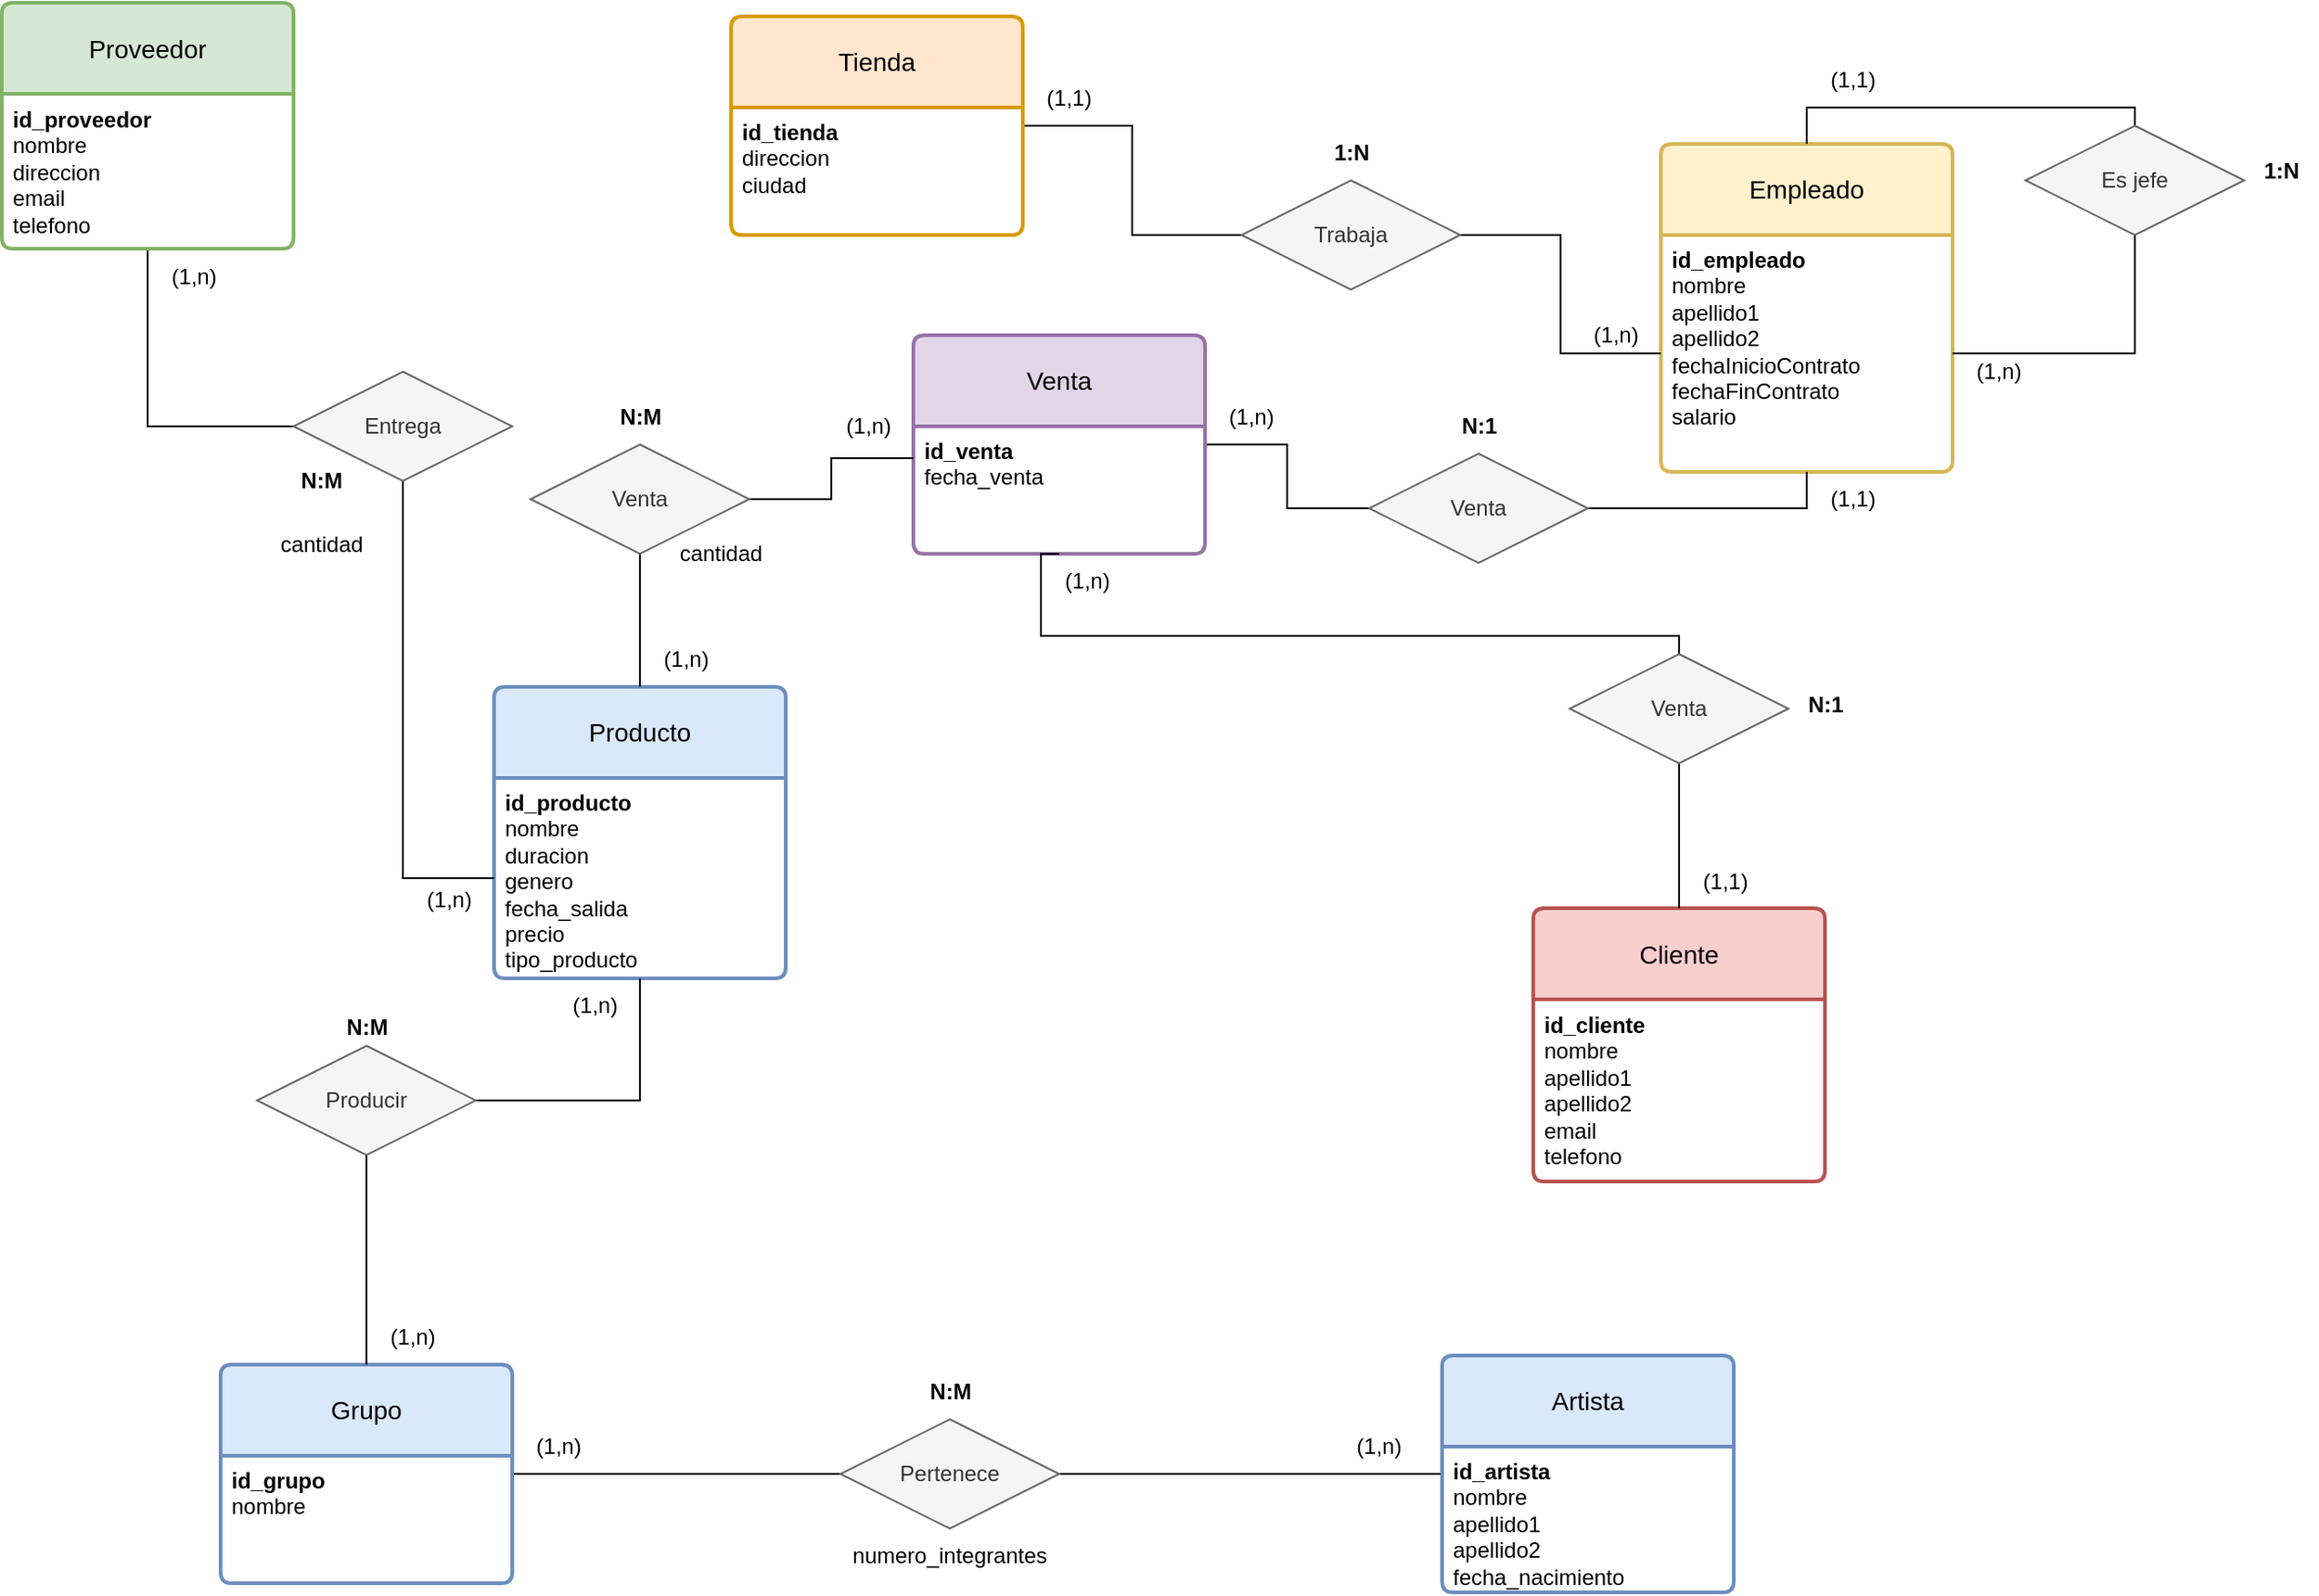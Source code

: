 <mxfile version="24.2.5" type="google">
  <diagram name="Página-1" id="k2XuG3Ey93q96iyyS9G8">
    <mxGraphModel grid="1" page="1" gridSize="10" guides="1" tooltips="1" connect="1" arrows="1" fold="1" pageScale="1" pageWidth="827" pageHeight="1169" math="0" shadow="0">
      <root>
        <mxCell id="0" />
        <mxCell id="1" parent="0" />
        <mxCell id="eeAdCm3svrh5lcGqw4RD-11" value="Empleado" style="swimlane;childLayout=stackLayout;horizontal=1;startSize=50;horizontalStack=0;rounded=1;fontSize=14;fontStyle=0;strokeWidth=2;resizeParent=0;resizeLast=1;shadow=0;dashed=0;align=center;arcSize=4;whiteSpace=wrap;html=1;fillColor=#fff2cc;strokeColor=#d6b656;" vertex="1" parent="1">
          <mxGeometry x="930" y="90" width="160" height="180" as="geometry" />
        </mxCell>
        <mxCell id="eeAdCm3svrh5lcGqw4RD-12" value="&lt;b&gt;id_empleado&lt;br&gt;&lt;/b&gt;nombre&lt;br&gt;apellido1&lt;br&gt;apellido2&lt;br&gt;fechaInicioContrato&lt;br&gt;fechaFinContrato&lt;br&gt;salario" style="align=left;strokeColor=none;fillColor=none;spacingLeft=4;fontSize=12;verticalAlign=top;resizable=0;rotatable=0;part=1;html=1;" vertex="1" parent="eeAdCm3svrh5lcGqw4RD-11">
          <mxGeometry y="50" width="160" height="130" as="geometry" />
        </mxCell>
        <mxCell id="eeAdCm3svrh5lcGqw4RD-67" style="edgeStyle=orthogonalEdgeStyle;rounded=0;orthogonalLoop=1;jettySize=auto;html=1;entryX=0;entryY=0.5;entryDx=0;entryDy=0;endArrow=none;endFill=0;" edge="1" parent="1" source="eeAdCm3svrh5lcGqw4RD-15" target="eeAdCm3svrh5lcGqw4RD-65">
          <mxGeometry relative="1" as="geometry" />
        </mxCell>
        <mxCell id="eeAdCm3svrh5lcGqw4RD-15" value="Tienda" style="swimlane;childLayout=stackLayout;horizontal=1;startSize=50;horizontalStack=0;rounded=1;fontSize=14;fontStyle=0;strokeWidth=2;resizeParent=0;resizeLast=1;shadow=0;dashed=0;align=center;arcSize=4;whiteSpace=wrap;html=1;fillColor=#ffe6cc;strokeColor=#d79b00;" vertex="1" parent="1">
          <mxGeometry x="420" y="20" width="160" height="120" as="geometry" />
        </mxCell>
        <mxCell id="eeAdCm3svrh5lcGqw4RD-16" value="&lt;b&gt;id_tienda&lt;br&gt;&lt;/b&gt;direccion&lt;br&gt;ciudad&lt;div&gt;&lt;br/&gt;&lt;/div&gt;" style="align=left;strokeColor=none;fillColor=none;spacingLeft=4;fontSize=12;verticalAlign=top;resizable=0;rotatable=0;part=1;html=1;" vertex="1" parent="eeAdCm3svrh5lcGqw4RD-15">
          <mxGeometry y="50" width="160" height="70" as="geometry" />
        </mxCell>
        <mxCell id="eeAdCm3svrh5lcGqw4RD-17" value="Cliente" style="swimlane;childLayout=stackLayout;horizontal=1;startSize=50;horizontalStack=0;rounded=1;fontSize=14;fontStyle=0;strokeWidth=2;resizeParent=0;resizeLast=1;shadow=0;dashed=0;align=center;arcSize=4;whiteSpace=wrap;html=1;fillColor=#f8cecc;strokeColor=#b85450;" vertex="1" parent="1">
          <mxGeometry x="860" y="509.5" width="160" height="150" as="geometry" />
        </mxCell>
        <mxCell id="eeAdCm3svrh5lcGqw4RD-18" value="&lt;b style=&quot;border-color: var(--border-color);&quot;&gt;id_cliente&lt;br style=&quot;border-color: var(--border-color);&quot;&gt;&lt;/b&gt;nombre&lt;br style=&quot;border-color: var(--border-color);&quot;&gt;apellido1&lt;br style=&quot;border-color: var(--border-color);&quot;&gt;apellido2&lt;br&gt;email&lt;br&gt;telefono" style="align=left;strokeColor=none;fillColor=none;spacingLeft=4;fontSize=12;verticalAlign=top;resizable=0;rotatable=0;part=1;html=1;" vertex="1" parent="eeAdCm3svrh5lcGqw4RD-17">
          <mxGeometry y="50" width="160" height="100" as="geometry" />
        </mxCell>
        <mxCell id="eeAdCm3svrh5lcGqw4RD-51" style="edgeStyle=orthogonalEdgeStyle;rounded=0;orthogonalLoop=1;jettySize=auto;html=1;entryX=0;entryY=0.5;entryDx=0;entryDy=0;endArrow=none;endFill=0;" edge="1" parent="1" source="eeAdCm3svrh5lcGqw4RD-19" target="eeAdCm3svrh5lcGqw4RD-49">
          <mxGeometry relative="1" as="geometry" />
        </mxCell>
        <mxCell id="eeAdCm3svrh5lcGqw4RD-19" value="Proveedor" style="swimlane;childLayout=stackLayout;horizontal=1;startSize=50;horizontalStack=0;rounded=1;fontSize=14;fontStyle=0;strokeWidth=2;resizeParent=0;resizeLast=1;shadow=0;dashed=0;align=center;arcSize=4;whiteSpace=wrap;html=1;fillColor=#d5e8d4;strokeColor=#82b366;" vertex="1" parent="1">
          <mxGeometry x="20" y="12.5" width="160" height="135" as="geometry" />
        </mxCell>
        <mxCell id="eeAdCm3svrh5lcGqw4RD-20" value="&lt;b&gt;id_proveedor&lt;br&gt;&lt;/b&gt;nombre&lt;br&gt;direccion&lt;br&gt;email&lt;br&gt;telefono" style="align=left;strokeColor=none;fillColor=none;spacingLeft=4;fontSize=12;verticalAlign=top;resizable=0;rotatable=0;part=1;html=1;" vertex="1" parent="eeAdCm3svrh5lcGqw4RD-19">
          <mxGeometry y="50" width="160" height="85" as="geometry" />
        </mxCell>
        <mxCell id="eeAdCm3svrh5lcGqw4RD-21" value="Producto" style="swimlane;childLayout=stackLayout;horizontal=1;startSize=50;horizontalStack=0;rounded=1;fontSize=14;fontStyle=0;strokeWidth=2;resizeParent=0;resizeLast=1;shadow=0;dashed=0;align=center;arcSize=4;whiteSpace=wrap;html=1;fillColor=#dae8fc;strokeColor=#6c8ebf;" vertex="1" parent="1">
          <mxGeometry x="290" y="388" width="160" height="160" as="geometry" />
        </mxCell>
        <mxCell id="eeAdCm3svrh5lcGqw4RD-22" value="&lt;b&gt;id_producto&lt;/b&gt;&lt;br&gt;nombre&lt;br&gt;duracion&lt;br&gt;genero&lt;br&gt;fecha_salida&lt;br&gt;precio&lt;br&gt;tipo_producto" style="align=left;strokeColor=none;fillColor=none;spacingLeft=4;fontSize=12;verticalAlign=top;resizable=0;rotatable=0;part=1;html=1;" vertex="1" parent="eeAdCm3svrh5lcGqw4RD-21">
          <mxGeometry y="50" width="160" height="110" as="geometry" />
        </mxCell>
        <mxCell id="eeAdCm3svrh5lcGqw4RD-31" style="edgeStyle=orthogonalEdgeStyle;rounded=0;orthogonalLoop=1;jettySize=auto;html=1;entryX=1;entryY=0.5;entryDx=0;entryDy=0;strokeColor=default;endArrow=none;endFill=0;" edge="1" parent="1" source="eeAdCm3svrh5lcGqw4RD-24" target="eeAdCm3svrh5lcGqw4RD-30">
          <mxGeometry relative="1" as="geometry" />
        </mxCell>
        <mxCell id="eeAdCm3svrh5lcGqw4RD-24" value="Artista" style="swimlane;childLayout=stackLayout;horizontal=1;startSize=50;horizontalStack=0;rounded=1;fontSize=14;fontStyle=0;strokeWidth=2;resizeParent=0;resizeLast=1;shadow=0;dashed=0;align=center;arcSize=4;whiteSpace=wrap;html=1;fillColor=#dae8fc;strokeColor=#6c8ebf;" vertex="1" parent="1">
          <mxGeometry x="810" y="755" width="160" height="130" as="geometry" />
        </mxCell>
        <mxCell id="eeAdCm3svrh5lcGqw4RD-25" value="&lt;b&gt;id_artista&lt;/b&gt;&lt;br&gt;nombre&lt;br&gt;apellido1&lt;br&gt;apellido2&lt;br&gt;fecha_nacimiento" style="align=left;strokeColor=none;fillColor=none;spacingLeft=4;fontSize=12;verticalAlign=top;resizable=0;rotatable=0;part=1;html=1;" vertex="1" parent="eeAdCm3svrh5lcGqw4RD-24">
          <mxGeometry y="50" width="160" height="80" as="geometry" />
        </mxCell>
        <mxCell id="eeAdCm3svrh5lcGqw4RD-33" style="edgeStyle=orthogonalEdgeStyle;rounded=0;orthogonalLoop=1;jettySize=auto;html=1;entryX=0;entryY=0.5;entryDx=0;entryDy=0;endArrow=none;endFill=0;" edge="1" parent="1" source="eeAdCm3svrh5lcGqw4RD-26" target="eeAdCm3svrh5lcGqw4RD-30">
          <mxGeometry relative="1" as="geometry" />
        </mxCell>
        <mxCell id="eeAdCm3svrh5lcGqw4RD-26" value="Grupo" style="swimlane;childLayout=stackLayout;horizontal=1;startSize=50;horizontalStack=0;rounded=1;fontSize=14;fontStyle=0;strokeWidth=2;resizeParent=0;resizeLast=1;shadow=0;dashed=0;align=center;arcSize=4;whiteSpace=wrap;html=1;fillColor=#dae8fc;strokeColor=#6c8ebf;" vertex="1" parent="1">
          <mxGeometry x="140" y="760" width="160" height="120" as="geometry" />
        </mxCell>
        <mxCell id="eeAdCm3svrh5lcGqw4RD-27" value="&lt;b&gt;id_grupo&lt;br&gt;&lt;/b&gt;nombre" style="align=left;strokeColor=none;fillColor=none;spacingLeft=4;fontSize=12;verticalAlign=top;resizable=0;rotatable=0;part=1;html=1;" vertex="1" parent="eeAdCm3svrh5lcGqw4RD-26">
          <mxGeometry y="50" width="160" height="70" as="geometry" />
        </mxCell>
        <mxCell id="eeAdCm3svrh5lcGqw4RD-30" value="Pertenece" style="shape=rhombus;perimeter=rhombusPerimeter;whiteSpace=wrap;html=1;align=center;fillColor=#f5f5f5;fontColor=#333333;strokeColor=#666666;" vertex="1" parent="1">
          <mxGeometry x="480" y="790" width="120" height="60" as="geometry" />
        </mxCell>
        <mxCell id="eeAdCm3svrh5lcGqw4RD-34" value="(1,n)" style="text;html=1;align=center;verticalAlign=middle;resizable=0;points=[];autosize=1;strokeColor=none;fillColor=none;" vertex="1" parent="1">
          <mxGeometry x="750" y="790" width="50" height="30" as="geometry" />
        </mxCell>
        <mxCell id="eeAdCm3svrh5lcGqw4RD-35" value="(1,n)" style="text;html=1;align=center;verticalAlign=middle;resizable=0;points=[];autosize=1;strokeColor=none;fillColor=none;" vertex="1" parent="1">
          <mxGeometry x="300" y="790" width="50" height="30" as="geometry" />
        </mxCell>
        <mxCell id="eeAdCm3svrh5lcGqw4RD-36" value="&lt;b&gt;N:M&lt;/b&gt;" style="text;html=1;align=center;verticalAlign=middle;resizable=0;points=[];autosize=1;strokeColor=none;fillColor=none;" vertex="1" parent="1">
          <mxGeometry x="515" y="760" width="50" height="30" as="geometry" />
        </mxCell>
        <mxCell id="eeAdCm3svrh5lcGqw4RD-44" style="edgeStyle=orthogonalEdgeStyle;rounded=0;orthogonalLoop=1;jettySize=auto;html=1;endArrow=none;endFill=0;" edge="1" parent="1" source="eeAdCm3svrh5lcGqw4RD-43" target="eeAdCm3svrh5lcGqw4RD-22">
          <mxGeometry relative="1" as="geometry" />
        </mxCell>
        <mxCell id="eeAdCm3svrh5lcGqw4RD-45" style="edgeStyle=orthogonalEdgeStyle;rounded=0;orthogonalLoop=1;jettySize=auto;html=1;entryX=0.5;entryY=0;entryDx=0;entryDy=0;endArrow=none;endFill=0;" edge="1" parent="1" source="eeAdCm3svrh5lcGqw4RD-43" target="eeAdCm3svrh5lcGqw4RD-26">
          <mxGeometry relative="1" as="geometry" />
        </mxCell>
        <mxCell id="eeAdCm3svrh5lcGqw4RD-43" value="Producir" style="shape=rhombus;perimeter=rhombusPerimeter;whiteSpace=wrap;html=1;align=center;fillColor=#f5f5f5;fontColor=#333333;strokeColor=#666666;" vertex="1" parent="1">
          <mxGeometry x="160" y="585" width="120" height="60" as="geometry" />
        </mxCell>
        <mxCell id="eeAdCm3svrh5lcGqw4RD-46" value="(1,n)" style="text;html=1;align=center;verticalAlign=middle;resizable=0;points=[];autosize=1;strokeColor=none;fillColor=none;" vertex="1" parent="1">
          <mxGeometry x="320" y="548" width="50" height="30" as="geometry" />
        </mxCell>
        <mxCell id="eeAdCm3svrh5lcGqw4RD-47" value="(1,n)" style="text;html=1;align=center;verticalAlign=middle;resizable=0;points=[];autosize=1;strokeColor=none;fillColor=none;" vertex="1" parent="1">
          <mxGeometry x="220" y="730" width="50" height="30" as="geometry" />
        </mxCell>
        <mxCell id="eeAdCm3svrh5lcGqw4RD-48" value="&lt;b&gt;N:M&lt;/b&gt;" style="text;html=1;align=center;verticalAlign=middle;resizable=0;points=[];autosize=1;strokeColor=none;fillColor=none;" vertex="1" parent="1">
          <mxGeometry x="195" y="560" width="50" height="30" as="geometry" />
        </mxCell>
        <mxCell id="eeAdCm3svrh5lcGqw4RD-52" style="edgeStyle=orthogonalEdgeStyle;rounded=0;orthogonalLoop=1;jettySize=auto;html=1;entryX=0;entryY=0.5;entryDx=0;entryDy=0;endArrow=none;endFill=0;" edge="1" parent="1" source="eeAdCm3svrh5lcGqw4RD-49" target="eeAdCm3svrh5lcGqw4RD-22">
          <mxGeometry relative="1" as="geometry" />
        </mxCell>
        <mxCell id="eeAdCm3svrh5lcGqw4RD-49" value="Entrega" style="shape=rhombus;perimeter=rhombusPerimeter;whiteSpace=wrap;html=1;align=center;fillColor=#f5f5f5;fontColor=#333333;strokeColor=#666666;" vertex="1" parent="1">
          <mxGeometry x="180" y="215" width="120" height="60" as="geometry" />
        </mxCell>
        <mxCell id="eeAdCm3svrh5lcGqw4RD-53" value="(1,n)" style="text;html=1;align=center;verticalAlign=middle;resizable=0;points=[];autosize=1;strokeColor=none;fillColor=none;" vertex="1" parent="1">
          <mxGeometry x="100" y="147.5" width="50" height="30" as="geometry" />
        </mxCell>
        <mxCell id="eeAdCm3svrh5lcGqw4RD-54" value="(1,n)" style="text;html=1;align=center;verticalAlign=middle;resizable=0;points=[];autosize=1;strokeColor=none;fillColor=none;" vertex="1" parent="1">
          <mxGeometry x="240" y="490" width="50" height="30" as="geometry" />
        </mxCell>
        <mxCell id="eeAdCm3svrh5lcGqw4RD-55" value="&lt;b&gt;N:M&lt;/b&gt;" style="text;html=1;align=center;verticalAlign=middle;resizable=0;points=[];autosize=1;strokeColor=none;fillColor=none;" vertex="1" parent="1">
          <mxGeometry x="170" y="260" width="50" height="30" as="geometry" />
        </mxCell>
        <mxCell id="eeAdCm3svrh5lcGqw4RD-72" style="edgeStyle=orthogonalEdgeStyle;rounded=0;orthogonalLoop=1;jettySize=auto;html=1;entryX=0.5;entryY=0;entryDx=0;entryDy=0;endArrow=none;endFill=0;exitX=0.5;exitY=1;exitDx=0;exitDy=0;" edge="1" parent="1" source="eeAdCm3svrh5lcGqw4RD-76" target="eeAdCm3svrh5lcGqw4RD-17">
          <mxGeometry relative="1" as="geometry">
            <mxPoint x="1090" y="405" as="sourcePoint" />
          </mxGeometry>
        </mxCell>
        <mxCell id="eeAdCm3svrh5lcGqw4RD-60" value="(1,n)" style="text;html=1;align=center;verticalAlign=middle;resizable=0;points=[];autosize=1;strokeColor=none;fillColor=none;" vertex="1" parent="1">
          <mxGeometry x="680" y="225" width="50" height="30" as="geometry" />
        </mxCell>
        <mxCell id="eeAdCm3svrh5lcGqw4RD-64" value="(1,n)" style="text;html=1;align=center;verticalAlign=middle;resizable=0;points=[];autosize=1;strokeColor=none;fillColor=none;" vertex="1" parent="1">
          <mxGeometry x="590" y="315" width="50" height="30" as="geometry" />
        </mxCell>
        <mxCell id="eeAdCm3svrh5lcGqw4RD-66" style="edgeStyle=orthogonalEdgeStyle;rounded=0;orthogonalLoop=1;jettySize=auto;html=1;entryX=0;entryY=0.5;entryDx=0;entryDy=0;endArrow=none;endFill=0;" edge="1" parent="1" source="eeAdCm3svrh5lcGqw4RD-65" target="eeAdCm3svrh5lcGqw4RD-12">
          <mxGeometry relative="1" as="geometry" />
        </mxCell>
        <mxCell id="eeAdCm3svrh5lcGqw4RD-65" value="Trabaja" style="shape=rhombus;perimeter=rhombusPerimeter;whiteSpace=wrap;html=1;align=center;fillColor=#f5f5f5;fontColor=#333333;strokeColor=#666666;" vertex="1" parent="1">
          <mxGeometry x="700" y="110" width="120" height="60" as="geometry" />
        </mxCell>
        <mxCell id="eeAdCm3svrh5lcGqw4RD-68" value="(1,n)" style="text;html=1;align=center;verticalAlign=middle;resizable=0;points=[];autosize=1;strokeColor=none;fillColor=none;" vertex="1" parent="1">
          <mxGeometry x="880" y="180" width="50" height="30" as="geometry" />
        </mxCell>
        <mxCell id="eeAdCm3svrh5lcGqw4RD-69" value="(1,1)" style="text;html=1;align=center;verticalAlign=middle;resizable=0;points=[];autosize=1;strokeColor=none;fillColor=none;" vertex="1" parent="1">
          <mxGeometry x="580" y="50" width="50" height="30" as="geometry" />
        </mxCell>
        <mxCell id="eeAdCm3svrh5lcGqw4RD-70" value="&lt;b&gt;1:N&lt;/b&gt;" style="text;html=1;align=center;verticalAlign=middle;resizable=0;points=[];autosize=1;strokeColor=none;fillColor=none;" vertex="1" parent="1">
          <mxGeometry x="740" y="80" width="40" height="30" as="geometry" />
        </mxCell>
        <mxCell id="eeAdCm3svrh5lcGqw4RD-82" style="edgeStyle=orthogonalEdgeStyle;rounded=0;orthogonalLoop=1;jettySize=auto;html=1;entryX=0;entryY=0.5;entryDx=0;entryDy=0;endArrow=none;endFill=0;" edge="1" parent="1" source="eeAdCm3svrh5lcGqw4RD-74" target="eeAdCm3svrh5lcGqw4RD-81">
          <mxGeometry relative="1" as="geometry" />
        </mxCell>
        <mxCell id="eeAdCm3svrh5lcGqw4RD-74" value="Venta" style="swimlane;childLayout=stackLayout;horizontal=1;startSize=50;horizontalStack=0;rounded=1;fontSize=14;fontStyle=0;strokeWidth=2;resizeParent=0;resizeLast=1;shadow=0;dashed=0;align=center;arcSize=4;whiteSpace=wrap;html=1;fillColor=#e1d5e7;strokeColor=#9673a6;" vertex="1" parent="1">
          <mxGeometry x="520" y="195" width="160" height="120" as="geometry" />
        </mxCell>
        <mxCell id="eeAdCm3svrh5lcGqw4RD-75" value="&lt;b&gt;id_venta&lt;br&gt;&lt;/b&gt;fecha_venta&lt;br&gt;" style="align=left;strokeColor=none;fillColor=none;spacingLeft=4;fontSize=12;verticalAlign=top;resizable=0;rotatable=0;part=1;html=1;" vertex="1" parent="eeAdCm3svrh5lcGqw4RD-74">
          <mxGeometry y="50" width="160" height="70" as="geometry" />
        </mxCell>
        <mxCell id="eeAdCm3svrh5lcGqw4RD-78" style="edgeStyle=orthogonalEdgeStyle;rounded=0;orthogonalLoop=1;jettySize=auto;html=1;entryX=0.5;entryY=1;entryDx=0;entryDy=0;endArrow=none;endFill=0;" edge="1" parent="1" source="eeAdCm3svrh5lcGqw4RD-76" target="eeAdCm3svrh5lcGqw4RD-75">
          <mxGeometry relative="1" as="geometry">
            <Array as="points">
              <mxPoint x="940" y="360" />
              <mxPoint x="590" y="360" />
            </Array>
          </mxGeometry>
        </mxCell>
        <mxCell id="eeAdCm3svrh5lcGqw4RD-76" value="Venta" style="shape=rhombus;perimeter=rhombusPerimeter;whiteSpace=wrap;html=1;align=center;fillColor=#f5f5f5;fontColor=#333333;strokeColor=#666666;" vertex="1" parent="1">
          <mxGeometry x="880" y="370" width="120" height="60" as="geometry" />
        </mxCell>
        <mxCell id="eeAdCm3svrh5lcGqw4RD-79" value="(1,1)" style="text;html=1;align=center;verticalAlign=middle;resizable=0;points=[];autosize=1;strokeColor=none;fillColor=none;" vertex="1" parent="1">
          <mxGeometry x="940" y="479.5" width="50" height="30" as="geometry" />
        </mxCell>
        <mxCell id="eeAdCm3svrh5lcGqw4RD-80" value="&lt;b&gt;N:1&lt;/b&gt;" style="text;html=1;align=center;verticalAlign=middle;resizable=0;points=[];autosize=1;strokeColor=none;fillColor=none;" vertex="1" parent="1">
          <mxGeometry x="1000" y="382.5" width="40" height="30" as="geometry" />
        </mxCell>
        <mxCell id="eeAdCm3svrh5lcGqw4RD-83" style="edgeStyle=orthogonalEdgeStyle;rounded=0;orthogonalLoop=1;jettySize=auto;html=1;entryX=0.5;entryY=1;entryDx=0;entryDy=0;endArrow=none;endFill=0;" edge="1" parent="1" source="eeAdCm3svrh5lcGqw4RD-81" target="eeAdCm3svrh5lcGqw4RD-12">
          <mxGeometry relative="1" as="geometry">
            <Array as="points">
              <mxPoint x="1010" y="290" />
            </Array>
          </mxGeometry>
        </mxCell>
        <mxCell id="eeAdCm3svrh5lcGqw4RD-81" value="Venta" style="shape=rhombus;perimeter=rhombusPerimeter;whiteSpace=wrap;html=1;align=center;fillColor=#f5f5f5;fontColor=#333333;strokeColor=#666666;" vertex="1" parent="1">
          <mxGeometry x="770" y="260" width="120" height="60" as="geometry" />
        </mxCell>
        <mxCell id="eeAdCm3svrh5lcGqw4RD-84" value="(1,1)" style="text;html=1;align=center;verticalAlign=middle;resizable=0;points=[];autosize=1;strokeColor=none;fillColor=none;" vertex="1" parent="1">
          <mxGeometry x="1010" y="270" width="50" height="30" as="geometry" />
        </mxCell>
        <mxCell id="eeAdCm3svrh5lcGqw4RD-89" style="edgeStyle=orthogonalEdgeStyle;rounded=0;orthogonalLoop=1;jettySize=auto;html=1;entryX=0.5;entryY=0;entryDx=0;entryDy=0;endArrow=none;endFill=0;" edge="1" parent="1" source="eeAdCm3svrh5lcGqw4RD-88" target="eeAdCm3svrh5lcGqw4RD-21">
          <mxGeometry relative="1" as="geometry" />
        </mxCell>
        <mxCell id="eeAdCm3svrh5lcGqw4RD-90" style="edgeStyle=orthogonalEdgeStyle;rounded=0;orthogonalLoop=1;jettySize=auto;html=1;entryX=0;entryY=0.25;entryDx=0;entryDy=0;endArrow=none;endFill=0;" edge="1" parent="1" source="eeAdCm3svrh5lcGqw4RD-88" target="eeAdCm3svrh5lcGqw4RD-75">
          <mxGeometry relative="1" as="geometry" />
        </mxCell>
        <mxCell id="eeAdCm3svrh5lcGqw4RD-88" value="Venta" style="shape=rhombus;perimeter=rhombusPerimeter;whiteSpace=wrap;html=1;align=center;fillColor=#f5f5f5;fontColor=#333333;strokeColor=#666666;" vertex="1" parent="1">
          <mxGeometry x="310" y="255" width="120" height="60" as="geometry" />
        </mxCell>
        <mxCell id="eeAdCm3svrh5lcGqw4RD-91" value="(1,n)" style="text;html=1;align=center;verticalAlign=middle;resizable=0;points=[];autosize=1;strokeColor=none;fillColor=none;" vertex="1" parent="1">
          <mxGeometry x="370" y="358" width="50" height="30" as="geometry" />
        </mxCell>
        <mxCell id="eeAdCm3svrh5lcGqw4RD-92" value="(1,n)" style="text;html=1;align=center;verticalAlign=middle;resizable=0;points=[];autosize=1;strokeColor=none;fillColor=none;" vertex="1" parent="1">
          <mxGeometry x="470" y="230" width="50" height="30" as="geometry" />
        </mxCell>
        <mxCell id="eeAdCm3svrh5lcGqw4RD-93" value="&lt;b&gt;N:M&lt;/b&gt;" style="text;html=1;align=center;verticalAlign=middle;resizable=0;points=[];autosize=1;strokeColor=none;fillColor=none;" vertex="1" parent="1">
          <mxGeometry x="345" y="225" width="50" height="30" as="geometry" />
        </mxCell>
        <mxCell id="eeAdCm3svrh5lcGqw4RD-94" value="cantidad" style="text;html=1;align=center;verticalAlign=middle;resizable=0;points=[];autosize=1;strokeColor=none;fillColor=none;" vertex="1" parent="1">
          <mxGeometry x="379" y="300" width="70" height="30" as="geometry" />
        </mxCell>
        <mxCell id="eeAdCm3svrh5lcGqw4RD-96" style="edgeStyle=orthogonalEdgeStyle;rounded=0;orthogonalLoop=1;jettySize=auto;html=1;entryX=0.5;entryY=0;entryDx=0;entryDy=0;endArrow=none;endFill=0;" edge="1" parent="1" source="eeAdCm3svrh5lcGqw4RD-95" target="eeAdCm3svrh5lcGqw4RD-11">
          <mxGeometry relative="1" as="geometry">
            <Array as="points">
              <mxPoint x="1190" y="70" />
              <mxPoint x="1010" y="70" />
            </Array>
          </mxGeometry>
        </mxCell>
        <mxCell id="eeAdCm3svrh5lcGqw4RD-97" style="edgeStyle=orthogonalEdgeStyle;rounded=0;orthogonalLoop=1;jettySize=auto;html=1;entryX=1;entryY=0.5;entryDx=0;entryDy=0;endArrow=none;endFill=0;" edge="1" parent="1" source="eeAdCm3svrh5lcGqw4RD-95" target="eeAdCm3svrh5lcGqw4RD-12">
          <mxGeometry relative="1" as="geometry">
            <Array as="points">
              <mxPoint x="1190" y="205" />
            </Array>
          </mxGeometry>
        </mxCell>
        <mxCell id="eeAdCm3svrh5lcGqw4RD-95" value="Es jefe" style="shape=rhombus;perimeter=rhombusPerimeter;whiteSpace=wrap;html=1;align=center;fillColor=#f5f5f5;fontColor=#333333;strokeColor=#666666;" vertex="1" parent="1">
          <mxGeometry x="1130" y="80" width="120" height="60" as="geometry" />
        </mxCell>
        <mxCell id="eeAdCm3svrh5lcGqw4RD-98" value="(1,1)" style="text;html=1;align=center;verticalAlign=middle;resizable=0;points=[];autosize=1;strokeColor=none;fillColor=none;" vertex="1" parent="1">
          <mxGeometry x="1010" y="40" width="50" height="30" as="geometry" />
        </mxCell>
        <mxCell id="eeAdCm3svrh5lcGqw4RD-99" value="(1,n)" style="text;html=1;align=center;verticalAlign=middle;resizable=0;points=[];autosize=1;strokeColor=none;fillColor=none;" vertex="1" parent="1">
          <mxGeometry x="1090" y="200" width="50" height="30" as="geometry" />
        </mxCell>
        <mxCell id="eeAdCm3svrh5lcGqw4RD-100" value="&lt;b&gt;1:N&lt;/b&gt;" style="text;html=1;align=center;verticalAlign=middle;resizable=0;points=[];autosize=1;strokeColor=none;fillColor=none;" vertex="1" parent="1">
          <mxGeometry x="1250" y="90" width="40" height="30" as="geometry" />
        </mxCell>
        <mxCell id="eeAdCm3svrh5lcGqw4RD-101" value="&lt;b&gt;N:1&lt;/b&gt;" style="text;html=1;align=center;verticalAlign=middle;resizable=0;points=[];autosize=1;strokeColor=none;fillColor=none;" vertex="1" parent="1">
          <mxGeometry x="810" y="230" width="40" height="30" as="geometry" />
        </mxCell>
        <mxCell id="eeAdCm3svrh5lcGqw4RD-103" value="cantidad" style="text;html=1;align=center;verticalAlign=middle;resizable=0;points=[];autosize=1;strokeColor=none;fillColor=none;" vertex="1" parent="1">
          <mxGeometry x="160" y="295" width="70" height="30" as="geometry" />
        </mxCell>
        <mxCell id="2zno-GaX2djKFKmx-zWF-1" value="numero_integrantes" style="text;html=1;align=center;verticalAlign=middle;whiteSpace=wrap;rounded=0;" vertex="1" parent="1">
          <mxGeometry x="510" y="850" width="60" height="30" as="geometry" />
        </mxCell>
      </root>
    </mxGraphModel>
  </diagram>
</mxfile>
